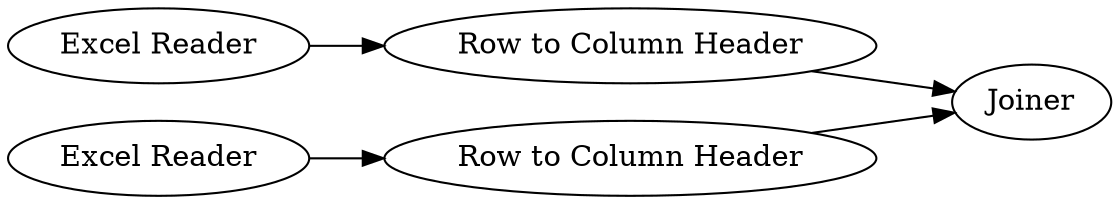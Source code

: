digraph {
	2 -> 4
	3 -> 5
	1 -> 3
	4 -> 5
	5 [label=Joiner]
	1 [label="Excel Reader"]
	4 [label="Row to Column Header"]
	3 [label="Row to Column Header"]
	2 [label="Excel Reader"]
	rankdir=LR
}
